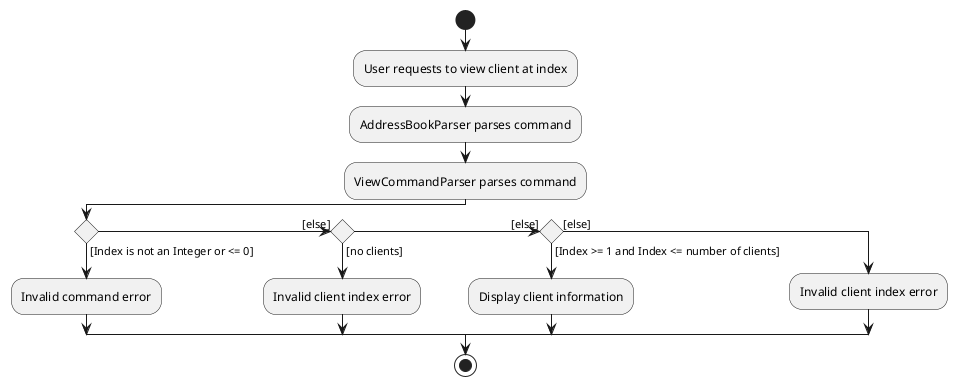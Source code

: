 @startuml
start
:User requests to view client at index;
:AddressBookParser parses command;
:ViewCommandParser parses command;

if () then ([Index is not an Integer or <= 0])
:Invalid command error;
([else]) elseif () then ([no clients])
:Invalid client index error;
([else]) elseif () then ([Index >= 1 and Index <= number of clients])
:Display client information;
else ([else])
:Invalid client index error;
endif

stop
@enduml
